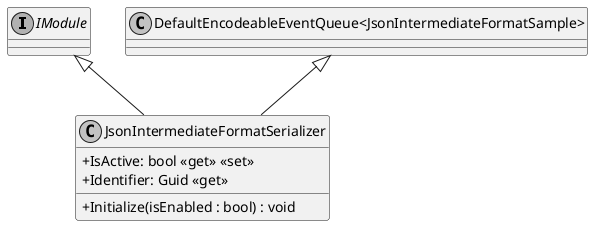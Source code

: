 @startuml
skinparam monochrome true
skinparam classAttributeIconSize 0

interface IModule
!startsub default
class JsonIntermediateFormatSerializer {
    + IsActive: bool <<get>> <<set>>
    + Identifier: Guid <<get>>
    + Initialize(isEnabled : bool) : void
}
!endsub

IModule <|-- JsonIntermediateFormatSerializer
"DefaultEncodeableEventQueue<JsonIntermediateFormatSample>" <|-- JsonIntermediateFormatSerializer
@enduml